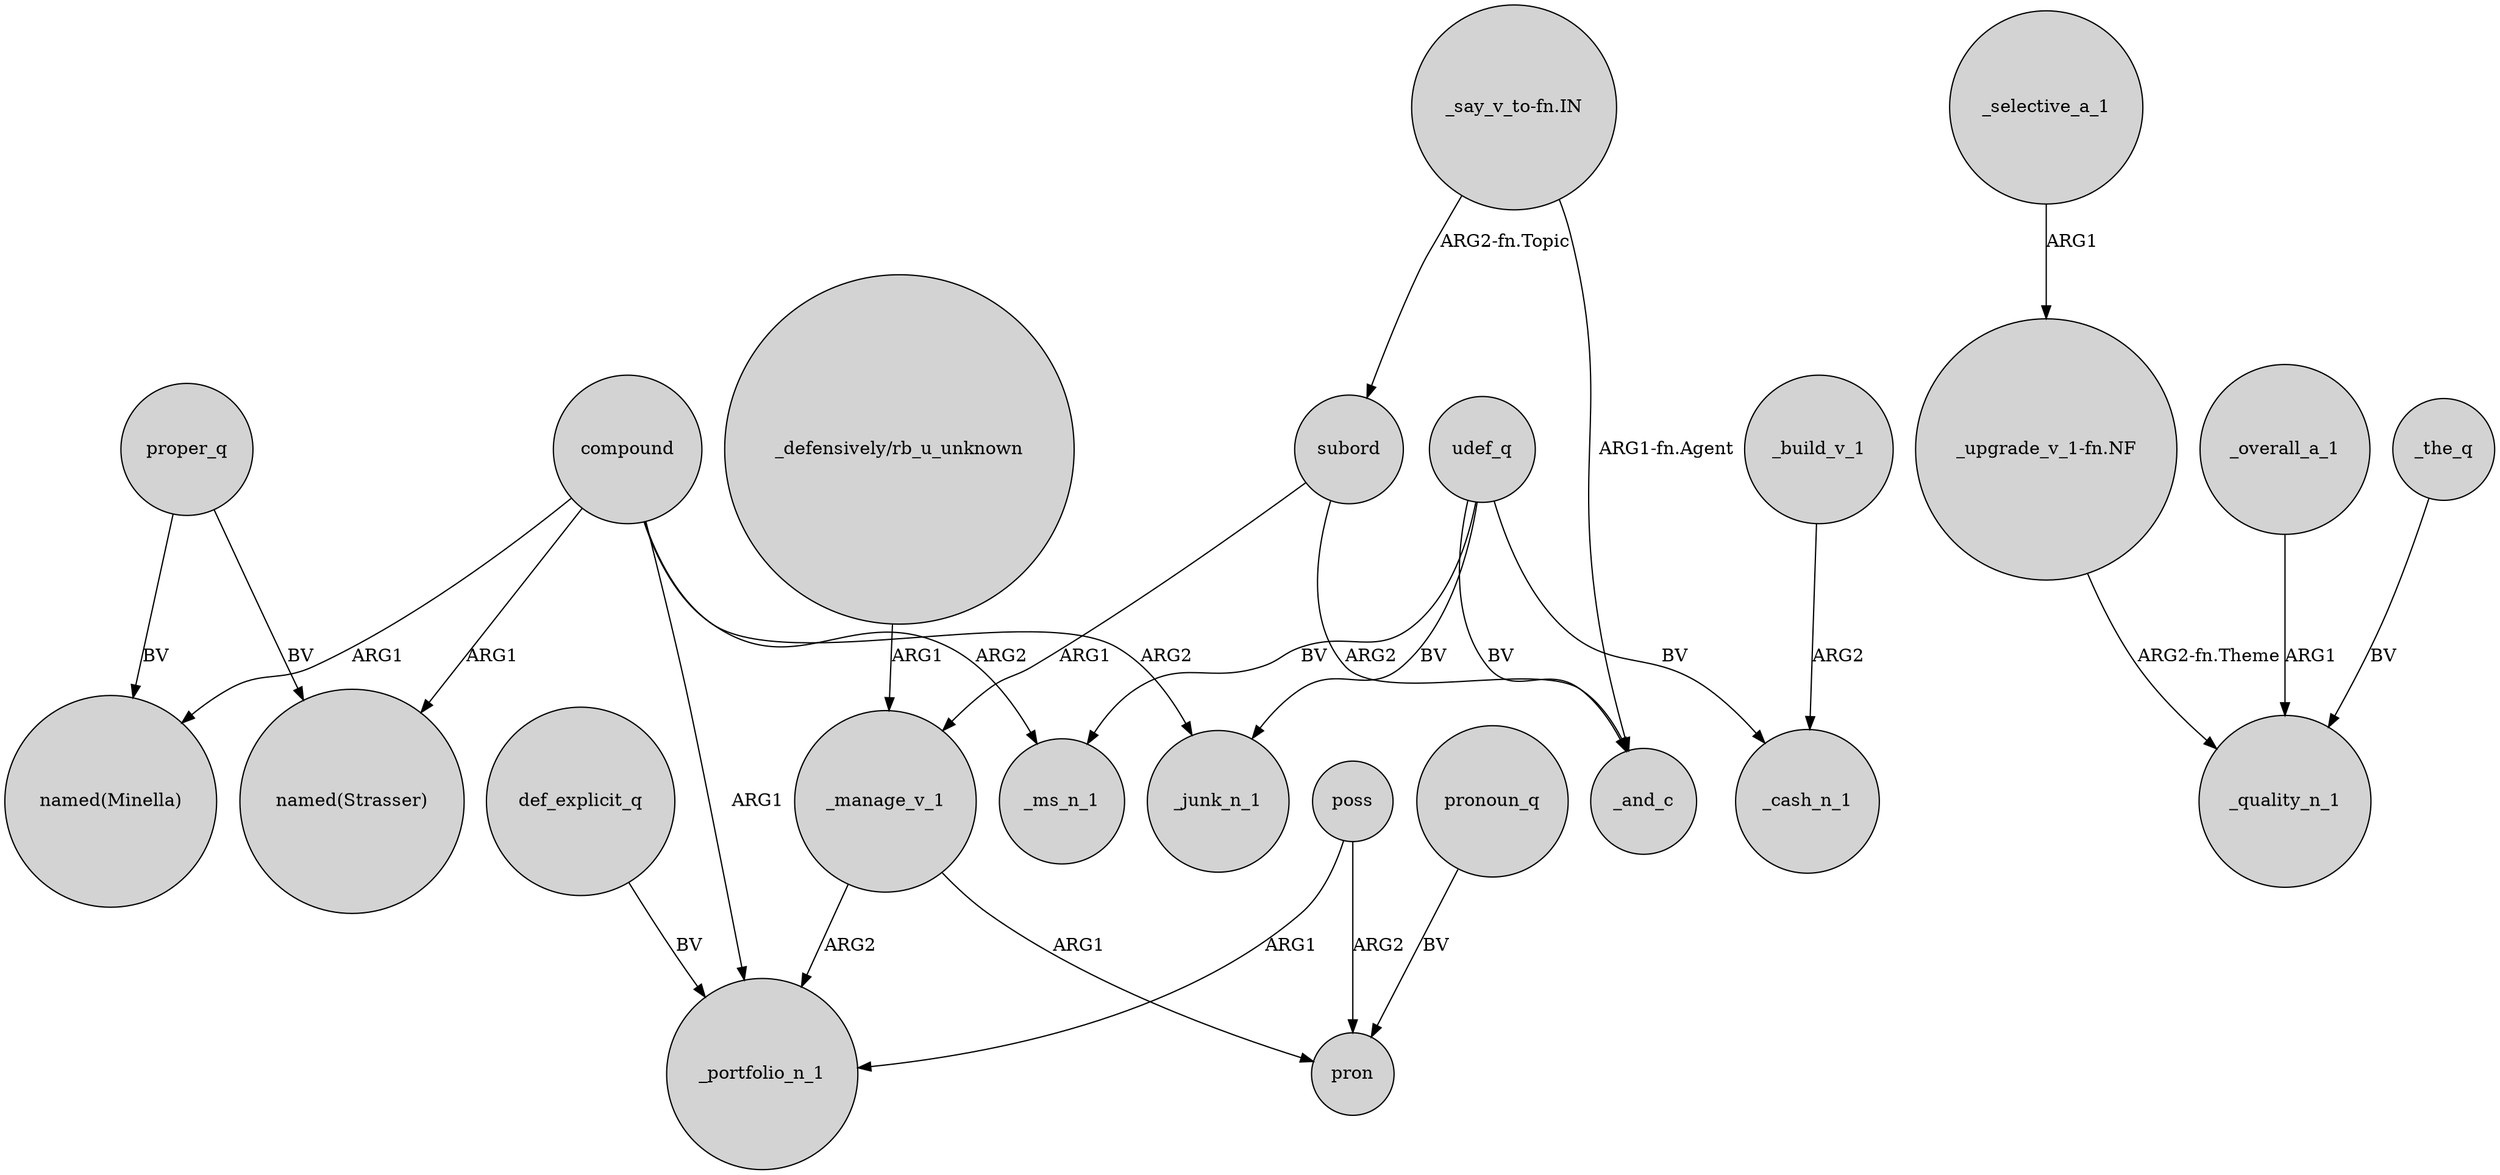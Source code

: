 digraph {
	node [shape=circle style=filled]
	compound -> "named(Minella)" [label=ARG1]
	_selective_a_1 -> "_upgrade_v_1-fn.NF" [label=ARG1]
	compound -> "named(Strasser)" [label=ARG1]
	"_say_v_to-fn.IN" -> _and_c [label="ARG1-fn.Agent"]
	poss -> pron [label=ARG2]
	udef_q -> _cash_n_1 [label=BV]
	_overall_a_1 -> _quality_n_1 [label=ARG1]
	compound -> _portfolio_n_1 [label=ARG1]
	compound -> _junk_n_1 [label=ARG2]
	proper_q -> "named(Minella)" [label=BV]
	poss -> _portfolio_n_1 [label=ARG1]
	_the_q -> _quality_n_1 [label=BV]
	def_explicit_q -> _portfolio_n_1 [label=BV]
	compound -> _ms_n_1 [label=ARG2]
	udef_q -> _junk_n_1 [label=BV]
	pronoun_q -> pron [label=BV]
	udef_q -> _ms_n_1 [label=BV]
	subord -> _and_c [label=ARG2]
	_build_v_1 -> _cash_n_1 [label=ARG2]
	"_say_v_to-fn.IN" -> subord [label="ARG2-fn.Topic"]
	_manage_v_1 -> pron [label=ARG1]
	subord -> _manage_v_1 [label=ARG1]
	"_defensively/rb_u_unknown" -> _manage_v_1 [label=ARG1]
	_manage_v_1 -> _portfolio_n_1 [label=ARG2]
	udef_q -> _and_c [label=BV]
	proper_q -> "named(Strasser)" [label=BV]
	"_upgrade_v_1-fn.NF" -> _quality_n_1 [label="ARG2-fn.Theme"]
}
